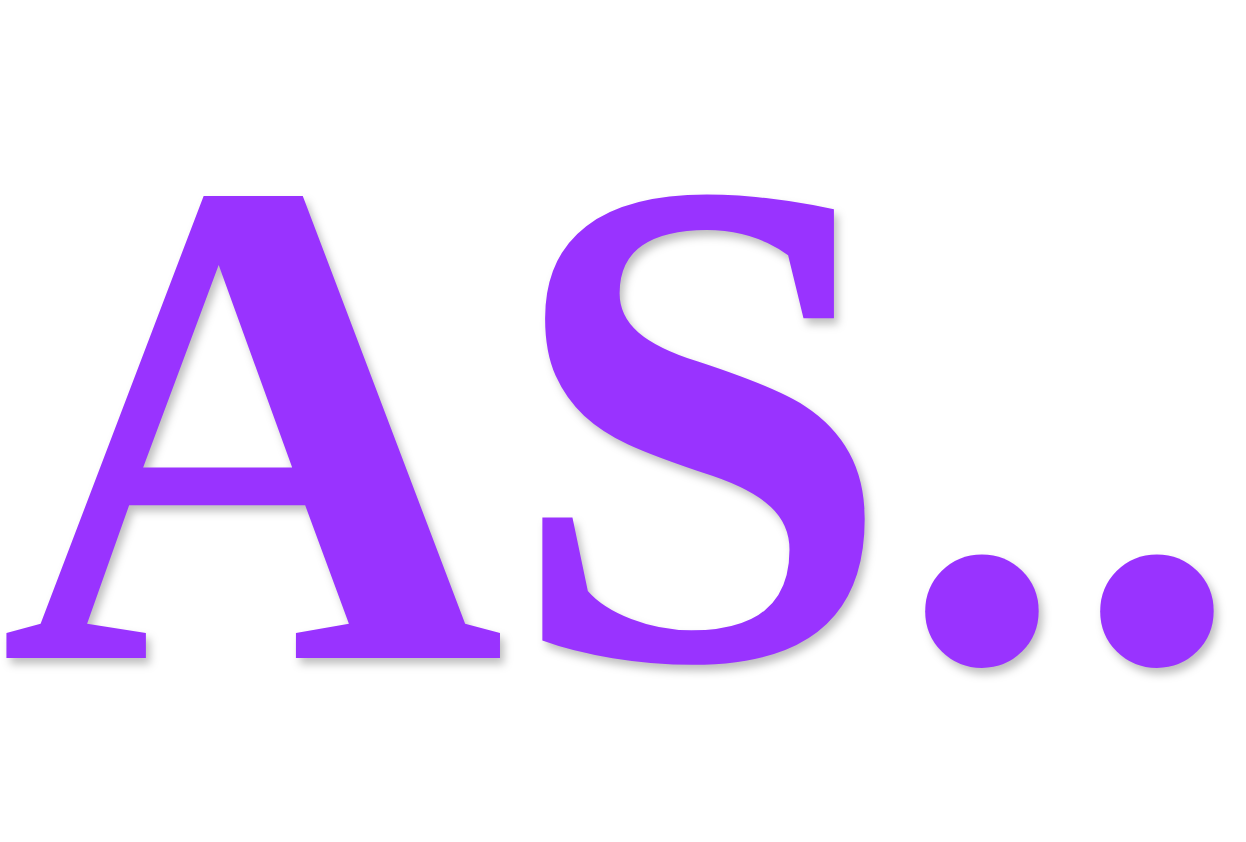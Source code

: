 <mxfile>
    <diagram id="L2CL2NuOrNJwtM9DQiR1" name="Page-1">
        <mxGraphModel dx="744" dy="487" grid="1" gridSize="10" guides="1" tooltips="1" connect="1" arrows="1" fold="1" page="1" pageScale="1" pageWidth="850" pageHeight="1100" math="0" shadow="0">
            <root>
                <mxCell id="0"/>
                <mxCell id="1" parent="0"/>
                <mxCell id="2" value="AS.." style="text;strokeColor=none;align=center;fillColor=none;html=1;verticalAlign=middle;whiteSpace=wrap;rounded=0;strokeWidth=0;fontSize=350;fontColor=#9933FF;fontFamily=Garamond;textShadow=1;fontStyle=1" parent="1" vertex="1">
                    <mxGeometry x="50" y="90" width="610" height="260" as="geometry"/>
                </mxCell>
            </root>
        </mxGraphModel>
    </diagram>
</mxfile>